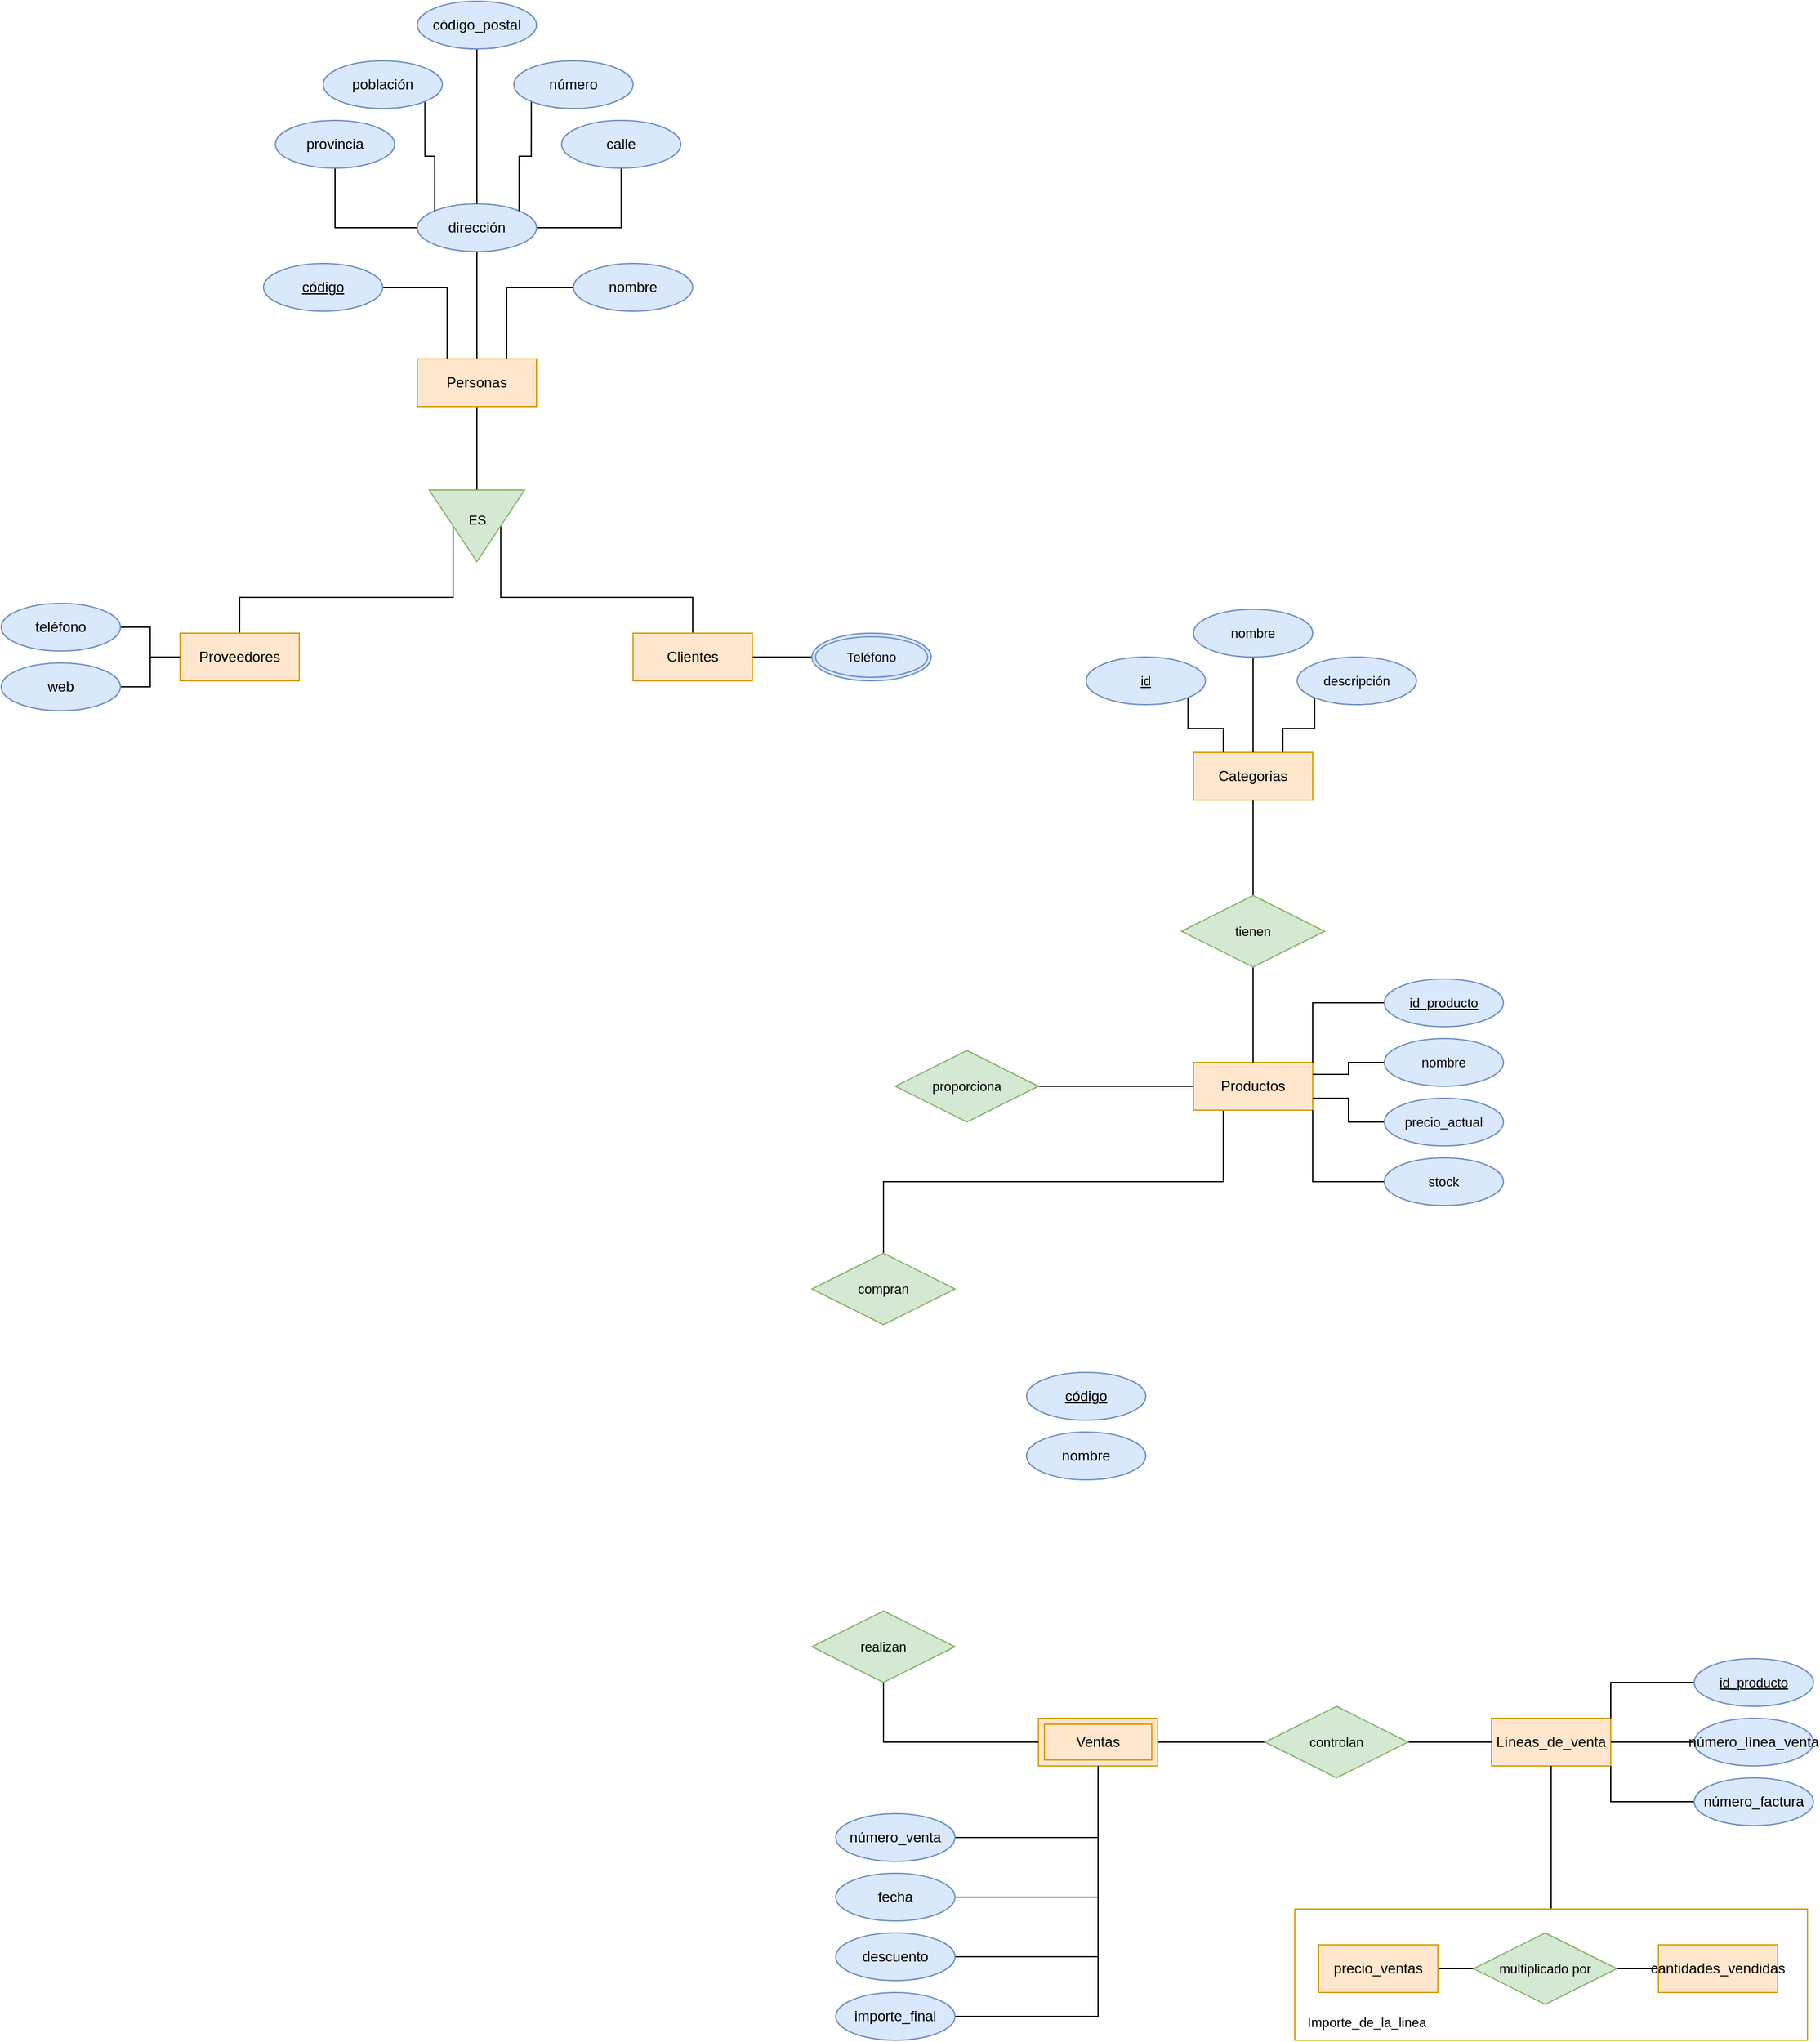 <mxfile version="22.1.5" type="github">
  <diagram name="Página-1" id="aUQhiJRNW4-tM3lH27NO">
    <mxGraphModel dx="3085" dy="2680" grid="1" gridSize="10" guides="1" tooltips="1" connect="1" arrows="1" fold="1" page="1" pageScale="1" pageWidth="827" pageHeight="1169" math="0" shadow="0">
      <root>
        <mxCell id="0" />
        <mxCell id="1" parent="0" />
        <mxCell id="cgoTvjRIrxcL02AYCNGv-175" style="edgeStyle=orthogonalEdgeStyle;shape=connector;rounded=0;orthogonalLoop=1;jettySize=auto;html=1;exitX=0.5;exitY=0;exitDx=0;exitDy=0;entryX=0.5;entryY=1;entryDx=0;entryDy=0;labelBackgroundColor=default;strokeColor=default;align=center;verticalAlign=middle;fontFamily=Helvetica;fontSize=11;fontColor=default;endArrow=none;endFill=0;" edge="1" parent="1" source="cgoTvjRIrxcL02AYCNGv-2" target="cgoTvjRIrxcL02AYCNGv-173">
          <mxGeometry relative="1" as="geometry" />
        </mxCell>
        <mxCell id="cgoTvjRIrxcL02AYCNGv-2" value="Proveedores" style="whiteSpace=wrap;html=1;align=center;fillColor=#ffe6cc;strokeColor=#d79b00;" vertex="1" parent="1">
          <mxGeometry x="-210" y="-170" width="100" height="40" as="geometry" />
        </mxCell>
        <mxCell id="cgoTvjRIrxcL02AYCNGv-104" style="edgeStyle=orthogonalEdgeStyle;shape=connector;rounded=0;orthogonalLoop=1;jettySize=auto;html=1;exitX=0.25;exitY=1;exitDx=0;exitDy=0;entryX=0.5;entryY=0;entryDx=0;entryDy=0;labelBackgroundColor=default;strokeColor=default;align=center;verticalAlign=middle;fontFamily=Helvetica;fontSize=11;fontColor=default;endArrow=none;endFill=0;" edge="1" parent="1" source="cgoTvjRIrxcL02AYCNGv-5" target="cgoTvjRIrxcL02AYCNGv-103">
          <mxGeometry relative="1" as="geometry" />
        </mxCell>
        <mxCell id="cgoTvjRIrxcL02AYCNGv-5" value="Productos" style="whiteSpace=wrap;html=1;align=center;fillColor=#ffe6cc;strokeColor=#d79b00;" vertex="1" parent="1">
          <mxGeometry x="640" y="190" width="100" height="40" as="geometry" />
        </mxCell>
        <mxCell id="cgoTvjRIrxcL02AYCNGv-124" style="edgeStyle=orthogonalEdgeStyle;shape=connector;rounded=0;orthogonalLoop=1;jettySize=auto;html=1;exitX=1;exitY=0.5;exitDx=0;exitDy=0;entryX=0;entryY=0.5;entryDx=0;entryDy=0;labelBackgroundColor=default;strokeColor=default;align=center;verticalAlign=middle;fontFamily=Helvetica;fontSize=11;fontColor=default;endArrow=none;endFill=0;" edge="1" parent="1" source="cgoTvjRIrxcL02AYCNGv-6" target="cgoTvjRIrxcL02AYCNGv-123">
          <mxGeometry relative="1" as="geometry" />
        </mxCell>
        <mxCell id="cgoTvjRIrxcL02AYCNGv-6" value="Ventas" style="shape=ext;margin=3;double=1;whiteSpace=wrap;html=1;align=center;fillColor=#ffe6cc;strokeColor=#d79b00;" vertex="1" parent="1">
          <mxGeometry x="510" y="740" width="100" height="40" as="geometry" />
        </mxCell>
        <mxCell id="cgoTvjRIrxcL02AYCNGv-171" style="edgeStyle=orthogonalEdgeStyle;shape=connector;rounded=0;orthogonalLoop=1;jettySize=auto;html=1;exitX=1;exitY=0.5;exitDx=0;exitDy=0;entryX=0.25;entryY=0;entryDx=0;entryDy=0;labelBackgroundColor=default;strokeColor=default;align=center;verticalAlign=middle;fontFamily=Helvetica;fontSize=11;fontColor=default;endArrow=none;endFill=0;" edge="1" parent="1" source="cgoTvjRIrxcL02AYCNGv-8" target="cgoTvjRIrxcL02AYCNGv-161">
          <mxGeometry relative="1" as="geometry" />
        </mxCell>
        <mxCell id="cgoTvjRIrxcL02AYCNGv-8" value="código" style="ellipse;whiteSpace=wrap;html=1;align=center;fillColor=#dae8fc;strokeColor=#6c8ebf;fontStyle=4" vertex="1" parent="1">
          <mxGeometry x="-140" y="-480" width="100" height="40" as="geometry" />
        </mxCell>
        <mxCell id="cgoTvjRIrxcL02AYCNGv-172" style="edgeStyle=orthogonalEdgeStyle;shape=connector;rounded=0;orthogonalLoop=1;jettySize=auto;html=1;exitX=0;exitY=0.5;exitDx=0;exitDy=0;entryX=0.75;entryY=0;entryDx=0;entryDy=0;labelBackgroundColor=default;strokeColor=default;align=center;verticalAlign=middle;fontFamily=Helvetica;fontSize=11;fontColor=default;endArrow=none;endFill=0;" edge="1" parent="1" source="cgoTvjRIrxcL02AYCNGv-9" target="cgoTvjRIrxcL02AYCNGv-161">
          <mxGeometry relative="1" as="geometry" />
        </mxCell>
        <mxCell id="cgoTvjRIrxcL02AYCNGv-9" value="nombre" style="ellipse;whiteSpace=wrap;html=1;align=center;fillColor=#dae8fc;strokeColor=#6c8ebf;" vertex="1" parent="1">
          <mxGeometry x="120" y="-480" width="100" height="40" as="geometry" />
        </mxCell>
        <mxCell id="cgoTvjRIrxcL02AYCNGv-179" style="edgeStyle=orthogonalEdgeStyle;shape=connector;rounded=0;orthogonalLoop=1;jettySize=auto;html=1;exitX=1;exitY=0.5;exitDx=0;exitDy=0;entryX=0;entryY=0.5;entryDx=0;entryDy=0;labelBackgroundColor=default;strokeColor=default;align=center;verticalAlign=middle;fontFamily=Helvetica;fontSize=11;fontColor=default;endArrow=none;endFill=0;" edge="1" parent="1" source="cgoTvjRIrxcL02AYCNGv-10" target="cgoTvjRIrxcL02AYCNGv-2">
          <mxGeometry relative="1" as="geometry" />
        </mxCell>
        <mxCell id="cgoTvjRIrxcL02AYCNGv-10" value="teléfono" style="ellipse;whiteSpace=wrap;html=1;align=center;fillColor=#dae8fc;strokeColor=#6c8ebf;" vertex="1" parent="1">
          <mxGeometry x="-360" y="-195" width="100" height="40" as="geometry" />
        </mxCell>
        <mxCell id="cgoTvjRIrxcL02AYCNGv-169" style="edgeStyle=orthogonalEdgeStyle;shape=connector;rounded=0;orthogonalLoop=1;jettySize=auto;html=1;exitX=1;exitY=0.5;exitDx=0;exitDy=0;entryX=0.5;entryY=1;entryDx=0;entryDy=0;labelBackgroundColor=default;strokeColor=default;align=center;verticalAlign=middle;fontFamily=Helvetica;fontSize=11;fontColor=default;endArrow=none;endFill=0;" edge="1" parent="1" source="cgoTvjRIrxcL02AYCNGv-11" target="cgoTvjRIrxcL02AYCNGv-20">
          <mxGeometry relative="1" as="geometry" />
        </mxCell>
        <mxCell id="cgoTvjRIrxcL02AYCNGv-170" style="edgeStyle=orthogonalEdgeStyle;shape=connector;rounded=0;orthogonalLoop=1;jettySize=auto;html=1;exitX=0.5;exitY=1;exitDx=0;exitDy=0;entryX=0.5;entryY=0;entryDx=0;entryDy=0;labelBackgroundColor=default;strokeColor=default;align=center;verticalAlign=middle;fontFamily=Helvetica;fontSize=11;fontColor=default;endArrow=none;endFill=0;" edge="1" parent="1" source="cgoTvjRIrxcL02AYCNGv-11" target="cgoTvjRIrxcL02AYCNGv-161">
          <mxGeometry relative="1" as="geometry" />
        </mxCell>
        <mxCell id="cgoTvjRIrxcL02AYCNGv-11" value="dirección" style="ellipse;whiteSpace=wrap;html=1;align=center;fillColor=#dae8fc;strokeColor=#6c8ebf;" vertex="1" parent="1">
          <mxGeometry x="-11" y="-530" width="100" height="40" as="geometry" />
        </mxCell>
        <mxCell id="cgoTvjRIrxcL02AYCNGv-180" style="edgeStyle=orthogonalEdgeStyle;shape=connector;rounded=0;orthogonalLoop=1;jettySize=auto;html=1;exitX=1;exitY=0.5;exitDx=0;exitDy=0;entryX=0;entryY=0.5;entryDx=0;entryDy=0;labelBackgroundColor=default;strokeColor=default;align=center;verticalAlign=middle;fontFamily=Helvetica;fontSize=11;fontColor=default;endArrow=none;endFill=0;" edge="1" parent="1" source="cgoTvjRIrxcL02AYCNGv-12" target="cgoTvjRIrxcL02AYCNGv-2">
          <mxGeometry relative="1" as="geometry" />
        </mxCell>
        <mxCell id="cgoTvjRIrxcL02AYCNGv-12" value="web" style="ellipse;whiteSpace=wrap;html=1;align=center;fillColor=#dae8fc;strokeColor=#6c8ebf;" vertex="1" parent="1">
          <mxGeometry x="-360" y="-145" width="100" height="40" as="geometry" />
        </mxCell>
        <mxCell id="cgoTvjRIrxcL02AYCNGv-20" value="calle" style="ellipse;whiteSpace=wrap;html=1;align=center;fillColor=#dae8fc;strokeColor=#6c8ebf;" vertex="1" parent="1">
          <mxGeometry x="110" y="-600" width="100" height="40" as="geometry" />
        </mxCell>
        <mxCell id="cgoTvjRIrxcL02AYCNGv-166" style="edgeStyle=orthogonalEdgeStyle;shape=connector;rounded=0;orthogonalLoop=1;jettySize=auto;html=1;exitX=0;exitY=1;exitDx=0;exitDy=0;entryX=1;entryY=0;entryDx=0;entryDy=0;labelBackgroundColor=default;strokeColor=default;align=center;verticalAlign=middle;fontFamily=Helvetica;fontSize=11;fontColor=default;endArrow=none;endFill=0;" edge="1" parent="1" source="cgoTvjRIrxcL02AYCNGv-21" target="cgoTvjRIrxcL02AYCNGv-11">
          <mxGeometry relative="1" as="geometry" />
        </mxCell>
        <mxCell id="cgoTvjRIrxcL02AYCNGv-21" value="número" style="ellipse;whiteSpace=wrap;html=1;align=center;fillColor=#dae8fc;strokeColor=#6c8ebf;" vertex="1" parent="1">
          <mxGeometry x="70" y="-650" width="100" height="40" as="geometry" />
        </mxCell>
        <mxCell id="cgoTvjRIrxcL02AYCNGv-164" style="edgeStyle=orthogonalEdgeStyle;shape=connector;rounded=0;orthogonalLoop=1;jettySize=auto;html=1;exitX=0.5;exitY=1;exitDx=0;exitDy=0;entryX=0.5;entryY=0;entryDx=0;entryDy=0;labelBackgroundColor=default;strokeColor=default;align=center;verticalAlign=middle;fontFamily=Helvetica;fontSize=11;fontColor=default;endArrow=none;endFill=0;" edge="1" parent="1" source="cgoTvjRIrxcL02AYCNGv-22" target="cgoTvjRIrxcL02AYCNGv-11">
          <mxGeometry relative="1" as="geometry" />
        </mxCell>
        <mxCell id="cgoTvjRIrxcL02AYCNGv-22" value="código_postal" style="ellipse;whiteSpace=wrap;html=1;align=center;fillColor=#dae8fc;strokeColor=#6c8ebf;" vertex="1" parent="1">
          <mxGeometry x="-11" y="-700" width="100" height="40" as="geometry" />
        </mxCell>
        <mxCell id="cgoTvjRIrxcL02AYCNGv-165" style="edgeStyle=orthogonalEdgeStyle;shape=connector;rounded=0;orthogonalLoop=1;jettySize=auto;html=1;exitX=1;exitY=1;exitDx=0;exitDy=0;entryX=0;entryY=0;entryDx=0;entryDy=0;labelBackgroundColor=default;strokeColor=default;align=center;verticalAlign=middle;fontFamily=Helvetica;fontSize=11;fontColor=default;endArrow=none;endFill=0;" edge="1" parent="1" source="cgoTvjRIrxcL02AYCNGv-23" target="cgoTvjRIrxcL02AYCNGv-11">
          <mxGeometry relative="1" as="geometry" />
        </mxCell>
        <mxCell id="cgoTvjRIrxcL02AYCNGv-23" value="población" style="ellipse;whiteSpace=wrap;html=1;align=center;fillColor=#dae8fc;strokeColor=#6c8ebf;" vertex="1" parent="1">
          <mxGeometry x="-90" y="-650" width="100" height="40" as="geometry" />
        </mxCell>
        <mxCell id="cgoTvjRIrxcL02AYCNGv-168" style="edgeStyle=orthogonalEdgeStyle;shape=connector;rounded=0;orthogonalLoop=1;jettySize=auto;html=1;exitX=0.5;exitY=1;exitDx=0;exitDy=0;entryX=0;entryY=0.5;entryDx=0;entryDy=0;labelBackgroundColor=default;strokeColor=default;align=center;verticalAlign=middle;fontFamily=Helvetica;fontSize=11;fontColor=default;endArrow=none;endFill=0;" edge="1" parent="1" source="cgoTvjRIrxcL02AYCNGv-24" target="cgoTvjRIrxcL02AYCNGv-11">
          <mxGeometry relative="1" as="geometry" />
        </mxCell>
        <mxCell id="cgoTvjRIrxcL02AYCNGv-24" value="provincia" style="ellipse;whiteSpace=wrap;html=1;align=center;fillColor=#dae8fc;strokeColor=#6c8ebf;" vertex="1" parent="1">
          <mxGeometry x="-130" y="-600" width="100" height="40" as="geometry" />
        </mxCell>
        <mxCell id="cgoTvjRIrxcL02AYCNGv-177" style="edgeStyle=orthogonalEdgeStyle;shape=connector;rounded=0;orthogonalLoop=1;jettySize=auto;html=1;exitX=0.5;exitY=0;exitDx=0;exitDy=0;entryX=0.5;entryY=0;entryDx=0;entryDy=0;labelBackgroundColor=default;strokeColor=default;align=center;verticalAlign=middle;fontFamily=Helvetica;fontSize=11;fontColor=default;endArrow=none;endFill=0;" edge="1" parent="1" source="cgoTvjRIrxcL02AYCNGv-49" target="cgoTvjRIrxcL02AYCNGv-173">
          <mxGeometry relative="1" as="geometry" />
        </mxCell>
        <mxCell id="cgoTvjRIrxcL02AYCNGv-181" style="edgeStyle=orthogonalEdgeStyle;shape=connector;rounded=0;orthogonalLoop=1;jettySize=auto;html=1;exitX=1;exitY=0.5;exitDx=0;exitDy=0;entryX=0;entryY=0.5;entryDx=0;entryDy=0;labelBackgroundColor=default;strokeColor=default;align=center;verticalAlign=middle;fontFamily=Helvetica;fontSize=11;fontColor=default;endArrow=none;endFill=0;" edge="1" parent="1" source="cgoTvjRIrxcL02AYCNGv-49" target="cgoTvjRIrxcL02AYCNGv-70">
          <mxGeometry relative="1" as="geometry" />
        </mxCell>
        <mxCell id="cgoTvjRIrxcL02AYCNGv-49" value="Clientes" style="whiteSpace=wrap;html=1;align=center;fillColor=#ffe6cc;strokeColor=#d79b00;" vertex="1" parent="1">
          <mxGeometry x="170" y="-170" width="100" height="40" as="geometry" />
        </mxCell>
        <mxCell id="cgoTvjRIrxcL02AYCNGv-51" value="código" style="ellipse;whiteSpace=wrap;html=1;align=center;fillColor=#dae8fc;strokeColor=#6c8ebf;fontStyle=4" vertex="1" parent="1">
          <mxGeometry x="500" y="450" width="100" height="40" as="geometry" />
        </mxCell>
        <mxCell id="cgoTvjRIrxcL02AYCNGv-53" value="nombre" style="ellipse;whiteSpace=wrap;html=1;align=center;fillColor=#dae8fc;strokeColor=#6c8ebf;" vertex="1" parent="1">
          <mxGeometry x="500" y="500" width="100" height="40" as="geometry" />
        </mxCell>
        <mxCell id="cgoTvjRIrxcL02AYCNGv-70" value="Teléfono" style="ellipse;shape=doubleEllipse;margin=3;whiteSpace=wrap;html=1;align=center;fontFamily=Helvetica;fontSize=11;fillColor=#dae8fc;strokeColor=#6c8ebf;" vertex="1" parent="1">
          <mxGeometry x="320" y="-170" width="100" height="40" as="geometry" />
        </mxCell>
        <mxCell id="cgoTvjRIrxcL02AYCNGv-85" style="edgeStyle=orthogonalEdgeStyle;shape=connector;rounded=0;orthogonalLoop=1;jettySize=auto;html=1;exitX=0.5;exitY=1;exitDx=0;exitDy=0;entryX=0.5;entryY=0;entryDx=0;entryDy=0;labelBackgroundColor=default;strokeColor=default;align=center;verticalAlign=middle;fontFamily=Helvetica;fontSize=11;fontColor=default;endArrow=none;endFill=0;" edge="1" parent="1" source="cgoTvjRIrxcL02AYCNGv-72" target="cgoTvjRIrxcL02AYCNGv-83">
          <mxGeometry relative="1" as="geometry" />
        </mxCell>
        <mxCell id="cgoTvjRIrxcL02AYCNGv-72" value="Categorias" style="whiteSpace=wrap;html=1;align=center;fillColor=#ffe6cc;strokeColor=#d79b00;" vertex="1" parent="1">
          <mxGeometry x="640" y="-70" width="100" height="40" as="geometry" />
        </mxCell>
        <mxCell id="cgoTvjRIrxcL02AYCNGv-79" style="edgeStyle=orthogonalEdgeStyle;shape=connector;rounded=0;orthogonalLoop=1;jettySize=auto;html=1;exitX=0;exitY=0.5;exitDx=0;exitDy=0;entryX=1;entryY=0;entryDx=0;entryDy=0;labelBackgroundColor=default;strokeColor=default;align=center;verticalAlign=middle;fontFamily=Helvetica;fontSize=11;fontColor=default;endArrow=none;endFill=0;" edge="1" parent="1" source="cgoTvjRIrxcL02AYCNGv-75" target="cgoTvjRIrxcL02AYCNGv-5">
          <mxGeometry relative="1" as="geometry" />
        </mxCell>
        <mxCell id="cgoTvjRIrxcL02AYCNGv-75" value="id_producto" style="ellipse;whiteSpace=wrap;html=1;align=center;fontFamily=Helvetica;fontSize=11;fillColor=#dae8fc;strokeColor=#6c8ebf;fontStyle=4" vertex="1" parent="1">
          <mxGeometry x="800" y="120" width="100" height="40" as="geometry" />
        </mxCell>
        <mxCell id="cgoTvjRIrxcL02AYCNGv-80" style="edgeStyle=orthogonalEdgeStyle;shape=connector;rounded=0;orthogonalLoop=1;jettySize=auto;html=1;exitX=0;exitY=0.5;exitDx=0;exitDy=0;entryX=1;entryY=0.25;entryDx=0;entryDy=0;labelBackgroundColor=default;strokeColor=default;align=center;verticalAlign=middle;fontFamily=Helvetica;fontSize=11;fontColor=default;endArrow=none;endFill=0;" edge="1" parent="1" source="cgoTvjRIrxcL02AYCNGv-76" target="cgoTvjRIrxcL02AYCNGv-5">
          <mxGeometry relative="1" as="geometry" />
        </mxCell>
        <mxCell id="cgoTvjRIrxcL02AYCNGv-76" value="nombre" style="ellipse;whiteSpace=wrap;html=1;align=center;fontFamily=Helvetica;fontSize=11;fillColor=#dae8fc;strokeColor=#6c8ebf;" vertex="1" parent="1">
          <mxGeometry x="800" y="170" width="100" height="40" as="geometry" />
        </mxCell>
        <mxCell id="cgoTvjRIrxcL02AYCNGv-82" style="edgeStyle=orthogonalEdgeStyle;shape=connector;rounded=0;orthogonalLoop=1;jettySize=auto;html=1;exitX=0;exitY=0.5;exitDx=0;exitDy=0;entryX=1;entryY=1;entryDx=0;entryDy=0;labelBackgroundColor=default;strokeColor=default;align=center;verticalAlign=middle;fontFamily=Helvetica;fontSize=11;fontColor=default;endArrow=none;endFill=0;" edge="1" parent="1" source="cgoTvjRIrxcL02AYCNGv-77" target="cgoTvjRIrxcL02AYCNGv-5">
          <mxGeometry relative="1" as="geometry" />
        </mxCell>
        <mxCell id="cgoTvjRIrxcL02AYCNGv-77" value="stock" style="ellipse;whiteSpace=wrap;html=1;align=center;fontFamily=Helvetica;fontSize=11;fillColor=#dae8fc;strokeColor=#6c8ebf;" vertex="1" parent="1">
          <mxGeometry x="800" y="270" width="100" height="40" as="geometry" />
        </mxCell>
        <mxCell id="cgoTvjRIrxcL02AYCNGv-81" style="edgeStyle=orthogonalEdgeStyle;shape=connector;rounded=0;orthogonalLoop=1;jettySize=auto;html=1;exitX=0;exitY=0.5;exitDx=0;exitDy=0;entryX=1;entryY=0.75;entryDx=0;entryDy=0;labelBackgroundColor=default;strokeColor=default;align=center;verticalAlign=middle;fontFamily=Helvetica;fontSize=11;fontColor=default;endArrow=none;endFill=0;" edge="1" parent="1" source="cgoTvjRIrxcL02AYCNGv-78" target="cgoTvjRIrxcL02AYCNGv-5">
          <mxGeometry relative="1" as="geometry" />
        </mxCell>
        <mxCell id="cgoTvjRIrxcL02AYCNGv-78" value="precio_actual" style="ellipse;whiteSpace=wrap;html=1;align=center;fontFamily=Helvetica;fontSize=11;fillColor=#dae8fc;strokeColor=#6c8ebf;" vertex="1" parent="1">
          <mxGeometry x="800" y="220" width="100" height="40" as="geometry" />
        </mxCell>
        <mxCell id="cgoTvjRIrxcL02AYCNGv-84" style="edgeStyle=orthogonalEdgeStyle;shape=connector;rounded=0;orthogonalLoop=1;jettySize=auto;html=1;exitX=0.5;exitY=1;exitDx=0;exitDy=0;entryX=0.5;entryY=0;entryDx=0;entryDy=0;labelBackgroundColor=default;strokeColor=default;align=center;verticalAlign=middle;fontFamily=Helvetica;fontSize=11;fontColor=default;endArrow=none;endFill=0;" edge="1" parent="1" source="cgoTvjRIrxcL02AYCNGv-83" target="cgoTvjRIrxcL02AYCNGv-5">
          <mxGeometry relative="1" as="geometry" />
        </mxCell>
        <mxCell id="cgoTvjRIrxcL02AYCNGv-83" value="tienen" style="shape=rhombus;perimeter=rhombusPerimeter;whiteSpace=wrap;html=1;align=center;fontFamily=Helvetica;fontSize=11;fillColor=#d5e8d4;strokeColor=#82b366;" vertex="1" parent="1">
          <mxGeometry x="630" y="50" width="120" height="60" as="geometry" />
        </mxCell>
        <mxCell id="cgoTvjRIrxcL02AYCNGv-88" style="edgeStyle=orthogonalEdgeStyle;shape=connector;rounded=0;orthogonalLoop=1;jettySize=auto;html=1;exitX=1;exitY=0.5;exitDx=0;exitDy=0;entryX=0;entryY=0.5;entryDx=0;entryDy=0;labelBackgroundColor=default;strokeColor=default;align=center;verticalAlign=middle;fontFamily=Helvetica;fontSize=11;fontColor=default;endArrow=none;endFill=0;" edge="1" parent="1" source="cgoTvjRIrxcL02AYCNGv-86" target="cgoTvjRIrxcL02AYCNGv-5">
          <mxGeometry relative="1" as="geometry" />
        </mxCell>
        <mxCell id="cgoTvjRIrxcL02AYCNGv-86" value="proporciona" style="shape=rhombus;perimeter=rhombusPerimeter;whiteSpace=wrap;html=1;align=center;fontFamily=Helvetica;fontSize=11;fillColor=#d5e8d4;strokeColor=#82b366;" vertex="1" parent="1">
          <mxGeometry x="390" y="180" width="120" height="60" as="geometry" />
        </mxCell>
        <mxCell id="cgoTvjRIrxcL02AYCNGv-102" style="edgeStyle=orthogonalEdgeStyle;shape=connector;rounded=0;orthogonalLoop=1;jettySize=auto;html=1;exitX=1;exitY=1;exitDx=0;exitDy=0;entryX=0.25;entryY=0;entryDx=0;entryDy=0;labelBackgroundColor=default;strokeColor=default;align=center;verticalAlign=middle;fontFamily=Helvetica;fontSize=11;fontColor=default;endArrow=none;endFill=0;" edge="1" parent="1" source="cgoTvjRIrxcL02AYCNGv-90" target="cgoTvjRIrxcL02AYCNGv-72">
          <mxGeometry relative="1" as="geometry" />
        </mxCell>
        <mxCell id="cgoTvjRIrxcL02AYCNGv-90" value="id" style="ellipse;whiteSpace=wrap;html=1;align=center;fontFamily=Helvetica;fontSize=11;fillColor=#dae8fc;strokeColor=#6c8ebf;fontStyle=4" vertex="1" parent="1">
          <mxGeometry x="550" y="-150" width="100" height="40" as="geometry" />
        </mxCell>
        <mxCell id="cgoTvjRIrxcL02AYCNGv-99" style="edgeStyle=orthogonalEdgeStyle;shape=connector;rounded=0;orthogonalLoop=1;jettySize=auto;html=1;exitX=0.5;exitY=1;exitDx=0;exitDy=0;entryX=0.5;entryY=0;entryDx=0;entryDy=0;labelBackgroundColor=default;strokeColor=default;align=center;verticalAlign=middle;fontFamily=Helvetica;fontSize=11;fontColor=default;endArrow=none;endFill=0;" edge="1" parent="1" source="cgoTvjRIrxcL02AYCNGv-91" target="cgoTvjRIrxcL02AYCNGv-72">
          <mxGeometry relative="1" as="geometry" />
        </mxCell>
        <mxCell id="cgoTvjRIrxcL02AYCNGv-91" value="nombre" style="ellipse;whiteSpace=wrap;html=1;align=center;fontFamily=Helvetica;fontSize=11;fillColor=#dae8fc;strokeColor=#6c8ebf;" vertex="1" parent="1">
          <mxGeometry x="640" y="-190" width="100" height="40" as="geometry" />
        </mxCell>
        <mxCell id="cgoTvjRIrxcL02AYCNGv-101" style="edgeStyle=orthogonalEdgeStyle;shape=connector;rounded=0;orthogonalLoop=1;jettySize=auto;html=1;exitX=0;exitY=1;exitDx=0;exitDy=0;entryX=0.75;entryY=0;entryDx=0;entryDy=0;labelBackgroundColor=default;strokeColor=default;align=center;verticalAlign=middle;fontFamily=Helvetica;fontSize=11;fontColor=default;endArrow=none;endFill=0;" edge="1" parent="1" source="cgoTvjRIrxcL02AYCNGv-92" target="cgoTvjRIrxcL02AYCNGv-72">
          <mxGeometry relative="1" as="geometry" />
        </mxCell>
        <mxCell id="cgoTvjRIrxcL02AYCNGv-92" value="descripción" style="ellipse;whiteSpace=wrap;html=1;align=center;fontFamily=Helvetica;fontSize=11;fillColor=#dae8fc;strokeColor=#6c8ebf;" vertex="1" parent="1">
          <mxGeometry x="727" y="-150" width="100" height="40" as="geometry" />
        </mxCell>
        <mxCell id="cgoTvjRIrxcL02AYCNGv-118" style="edgeStyle=orthogonalEdgeStyle;shape=connector;rounded=0;orthogonalLoop=1;jettySize=auto;html=1;exitX=0.5;exitY=1;exitDx=0;exitDy=0;entryX=0;entryY=0.5;entryDx=0;entryDy=0;labelBackgroundColor=default;strokeColor=default;align=center;verticalAlign=middle;fontFamily=Helvetica;fontSize=11;fontColor=default;endArrow=none;endFill=0;" edge="1" parent="1" source="cgoTvjRIrxcL02AYCNGv-112" target="cgoTvjRIrxcL02AYCNGv-6">
          <mxGeometry relative="1" as="geometry" />
        </mxCell>
        <mxCell id="cgoTvjRIrxcL02AYCNGv-112" value="realizan" style="shape=rhombus;perimeter=rhombusPerimeter;whiteSpace=wrap;html=1;align=center;fontFamily=Helvetica;fontSize=11;fillColor=#d5e8d4;strokeColor=#82b366;" vertex="1" parent="1">
          <mxGeometry x="320" y="650" width="120" height="60" as="geometry" />
        </mxCell>
        <mxCell id="cgoTvjRIrxcL02AYCNGv-103" value="compran" style="shape=rhombus;perimeter=rhombusPerimeter;whiteSpace=wrap;html=1;align=center;fontFamily=Helvetica;fontSize=11;fillColor=#d5e8d4;strokeColor=#82b366;" vertex="1" parent="1">
          <mxGeometry x="320" y="350" width="120" height="60" as="geometry" />
        </mxCell>
        <mxCell id="cgoTvjRIrxcL02AYCNGv-119" value="Líneas_de_venta" style="whiteSpace=wrap;html=1;align=center;fillColor=#ffe6cc;strokeColor=#d79b00;" vertex="1" parent="1">
          <mxGeometry x="890" y="740" width="100" height="40" as="geometry" />
        </mxCell>
        <mxCell id="cgoTvjRIrxcL02AYCNGv-125" style="edgeStyle=orthogonalEdgeStyle;shape=connector;rounded=0;orthogonalLoop=1;jettySize=auto;html=1;exitX=1;exitY=0.5;exitDx=0;exitDy=0;entryX=0;entryY=0.5;entryDx=0;entryDy=0;labelBackgroundColor=default;strokeColor=default;align=center;verticalAlign=middle;fontFamily=Helvetica;fontSize=11;fontColor=default;endArrow=none;endFill=0;" edge="1" parent="1" source="cgoTvjRIrxcL02AYCNGv-123" target="cgoTvjRIrxcL02AYCNGv-119">
          <mxGeometry relative="1" as="geometry" />
        </mxCell>
        <mxCell id="cgoTvjRIrxcL02AYCNGv-123" value="controlan" style="shape=rhombus;perimeter=rhombusPerimeter;whiteSpace=wrap;html=1;align=center;fontFamily=Helvetica;fontSize=11;fillColor=#d5e8d4;strokeColor=#82b366;" vertex="1" parent="1">
          <mxGeometry x="700" y="730" width="120" height="60" as="geometry" />
        </mxCell>
        <mxCell id="cgoTvjRIrxcL02AYCNGv-141" style="edgeStyle=orthogonalEdgeStyle;shape=connector;rounded=0;orthogonalLoop=1;jettySize=auto;html=1;exitX=1;exitY=0.5;exitDx=0;exitDy=0;entryX=0.5;entryY=1;entryDx=0;entryDy=0;labelBackgroundColor=default;strokeColor=default;align=center;verticalAlign=middle;fontFamily=Helvetica;fontSize=11;fontColor=default;endArrow=none;endFill=0;" edge="1" parent="1" source="cgoTvjRIrxcL02AYCNGv-127" target="cgoTvjRIrxcL02AYCNGv-6">
          <mxGeometry relative="1" as="geometry" />
        </mxCell>
        <mxCell id="cgoTvjRIrxcL02AYCNGv-127" value="fecha" style="ellipse;whiteSpace=wrap;html=1;align=center;fillColor=#dae8fc;strokeColor=#6c8ebf;" vertex="1" parent="1">
          <mxGeometry x="340" y="870" width="100" height="40" as="geometry" />
        </mxCell>
        <mxCell id="cgoTvjRIrxcL02AYCNGv-140" style="edgeStyle=orthogonalEdgeStyle;shape=connector;rounded=0;orthogonalLoop=1;jettySize=auto;html=1;exitX=1;exitY=0.5;exitDx=0;exitDy=0;entryX=0.5;entryY=1;entryDx=0;entryDy=0;labelBackgroundColor=default;strokeColor=default;align=center;verticalAlign=middle;fontFamily=Helvetica;fontSize=11;fontColor=default;endArrow=none;endFill=0;" edge="1" parent="1" source="cgoTvjRIrxcL02AYCNGv-128" target="cgoTvjRIrxcL02AYCNGv-6">
          <mxGeometry relative="1" as="geometry" />
        </mxCell>
        <mxCell id="cgoTvjRIrxcL02AYCNGv-128" value="importe_final" style="ellipse;whiteSpace=wrap;html=1;align=center;fillColor=#dae8fc;strokeColor=#6c8ebf;" vertex="1" parent="1">
          <mxGeometry x="340" y="970" width="100" height="40" as="geometry" />
        </mxCell>
        <mxCell id="cgoTvjRIrxcL02AYCNGv-137" style="edgeStyle=orthogonalEdgeStyle;shape=connector;rounded=0;orthogonalLoop=1;jettySize=auto;html=1;exitX=1;exitY=0.5;exitDx=0;exitDy=0;entryX=0.5;entryY=1;entryDx=0;entryDy=0;labelBackgroundColor=default;strokeColor=default;align=center;verticalAlign=middle;fontFamily=Helvetica;fontSize=11;fontColor=default;endArrow=none;endFill=0;" edge="1" parent="1" source="cgoTvjRIrxcL02AYCNGv-129" target="cgoTvjRIrxcL02AYCNGv-6">
          <mxGeometry relative="1" as="geometry" />
        </mxCell>
        <mxCell id="cgoTvjRIrxcL02AYCNGv-129" value="número_venta" style="ellipse;whiteSpace=wrap;html=1;align=center;fillColor=#dae8fc;strokeColor=#6c8ebf;" vertex="1" parent="1">
          <mxGeometry x="340" y="820" width="100" height="40" as="geometry" />
        </mxCell>
        <mxCell id="cgoTvjRIrxcL02AYCNGv-139" style="edgeStyle=orthogonalEdgeStyle;shape=connector;rounded=0;orthogonalLoop=1;jettySize=auto;html=1;exitX=1;exitY=0.5;exitDx=0;exitDy=0;entryX=0.5;entryY=1;entryDx=0;entryDy=0;labelBackgroundColor=default;strokeColor=default;align=center;verticalAlign=middle;fontFamily=Helvetica;fontSize=11;fontColor=default;endArrow=none;endFill=0;" edge="1" parent="1" source="cgoTvjRIrxcL02AYCNGv-130" target="cgoTvjRIrxcL02AYCNGv-6">
          <mxGeometry relative="1" as="geometry" />
        </mxCell>
        <mxCell id="cgoTvjRIrxcL02AYCNGv-130" value="descuento" style="ellipse;whiteSpace=wrap;html=1;align=center;fillColor=#dae8fc;strokeColor=#6c8ebf;" vertex="1" parent="1">
          <mxGeometry x="340" y="920" width="100" height="40" as="geometry" />
        </mxCell>
        <mxCell id="cgoTvjRIrxcL02AYCNGv-158" style="edgeStyle=orthogonalEdgeStyle;shape=connector;rounded=0;orthogonalLoop=1;jettySize=auto;html=1;exitX=0;exitY=0.5;exitDx=0;exitDy=0;entryX=1;entryY=0.5;entryDx=0;entryDy=0;labelBackgroundColor=default;strokeColor=default;align=center;verticalAlign=middle;fontFamily=Helvetica;fontSize=11;fontColor=default;endArrow=none;endFill=0;" edge="1" parent="1" source="cgoTvjRIrxcL02AYCNGv-144" target="cgoTvjRIrxcL02AYCNGv-119">
          <mxGeometry relative="1" as="geometry" />
        </mxCell>
        <mxCell id="cgoTvjRIrxcL02AYCNGv-144" value="número_línea_venta" style="ellipse;whiteSpace=wrap;html=1;align=center;fillColor=#dae8fc;strokeColor=#6c8ebf;" vertex="1" parent="1">
          <mxGeometry x="1060" y="740" width="100" height="40" as="geometry" />
        </mxCell>
        <mxCell id="cgoTvjRIrxcL02AYCNGv-160" style="edgeStyle=orthogonalEdgeStyle;shape=connector;rounded=0;orthogonalLoop=1;jettySize=auto;html=1;exitX=0;exitY=0.5;exitDx=0;exitDy=0;entryX=1;entryY=1;entryDx=0;entryDy=0;labelBackgroundColor=default;strokeColor=default;align=center;verticalAlign=middle;fontFamily=Helvetica;fontSize=11;fontColor=default;endArrow=none;endFill=0;" edge="1" parent="1" source="cgoTvjRIrxcL02AYCNGv-145" target="cgoTvjRIrxcL02AYCNGv-119">
          <mxGeometry relative="1" as="geometry" />
        </mxCell>
        <mxCell id="cgoTvjRIrxcL02AYCNGv-145" value="número_factura" style="ellipse;whiteSpace=wrap;html=1;align=center;fillColor=#dae8fc;strokeColor=#6c8ebf;" vertex="1" parent="1">
          <mxGeometry x="1060" y="790" width="100" height="40" as="geometry" />
        </mxCell>
        <mxCell id="cgoTvjRIrxcL02AYCNGv-152" style="edgeStyle=orthogonalEdgeStyle;shape=connector;rounded=0;orthogonalLoop=1;jettySize=auto;html=1;exitX=1;exitY=0.5;exitDx=0;exitDy=0;entryX=0;entryY=0.5;entryDx=0;entryDy=0;labelBackgroundColor=default;strokeColor=default;align=center;verticalAlign=middle;fontFamily=Helvetica;fontSize=11;fontColor=default;endArrow=none;endFill=0;" edge="1" parent="1" source="cgoTvjRIrxcL02AYCNGv-149" target="cgoTvjRIrxcL02AYCNGv-151">
          <mxGeometry relative="1" as="geometry" />
        </mxCell>
        <mxCell id="cgoTvjRIrxcL02AYCNGv-149" value="precio_ventas" style="whiteSpace=wrap;html=1;align=center;fillColor=#ffe6cc;strokeColor=#d79b00;" vertex="1" parent="1">
          <mxGeometry x="745" y="930" width="100" height="40" as="geometry" />
        </mxCell>
        <mxCell id="cgoTvjRIrxcL02AYCNGv-153" style="edgeStyle=orthogonalEdgeStyle;shape=connector;rounded=0;orthogonalLoop=1;jettySize=auto;html=1;exitX=0;exitY=0.5;exitDx=0;exitDy=0;entryX=1;entryY=0.5;entryDx=0;entryDy=0;labelBackgroundColor=default;strokeColor=default;align=center;verticalAlign=middle;fontFamily=Helvetica;fontSize=11;fontColor=default;endArrow=none;endFill=0;" edge="1" parent="1" source="cgoTvjRIrxcL02AYCNGv-150" target="cgoTvjRIrxcL02AYCNGv-151">
          <mxGeometry relative="1" as="geometry" />
        </mxCell>
        <mxCell id="cgoTvjRIrxcL02AYCNGv-150" value="cantidades_vendidas" style="whiteSpace=wrap;html=1;align=center;fillColor=#ffe6cc;strokeColor=#d79b00;" vertex="1" parent="1">
          <mxGeometry x="1030" y="930" width="100" height="40" as="geometry" />
        </mxCell>
        <mxCell id="cgoTvjRIrxcL02AYCNGv-151" value="multiplicado por" style="shape=rhombus;perimeter=rhombusPerimeter;whiteSpace=wrap;html=1;align=center;fontFamily=Helvetica;fontSize=11;fillColor=#d5e8d4;strokeColor=#82b366;" vertex="1" parent="1">
          <mxGeometry x="875" y="920" width="120" height="60" as="geometry" />
        </mxCell>
        <mxCell id="cgoTvjRIrxcL02AYCNGv-155" style="edgeStyle=orthogonalEdgeStyle;shape=connector;rounded=0;orthogonalLoop=1;jettySize=auto;html=1;exitX=0.5;exitY=0;exitDx=0;exitDy=0;entryX=0.5;entryY=1;entryDx=0;entryDy=0;labelBackgroundColor=default;strokeColor=default;align=center;verticalAlign=middle;fontFamily=Helvetica;fontSize=11;fontColor=default;endArrow=none;endFill=0;" edge="1" parent="1" source="cgoTvjRIrxcL02AYCNGv-154" target="cgoTvjRIrxcL02AYCNGv-119">
          <mxGeometry relative="1" as="geometry" />
        </mxCell>
        <mxCell id="cgoTvjRIrxcL02AYCNGv-154" value="" style="rounded=0;whiteSpace=wrap;html=1;fontFamily=Helvetica;fontSize=11;fillColor=none;strokeColor=#d79b00;" vertex="1" parent="1">
          <mxGeometry x="725" y="900" width="430" height="110" as="geometry" />
        </mxCell>
        <mxCell id="cgoTvjRIrxcL02AYCNGv-156" value="Importe_de_la_linea" style="text;html=1;align=center;verticalAlign=middle;resizable=0;points=[];autosize=1;strokeColor=none;fillColor=none;fontSize=11;fontFamily=Helvetica;fontColor=default;" vertex="1" parent="1">
          <mxGeometry x="725" y="980" width="120" height="30" as="geometry" />
        </mxCell>
        <mxCell id="cgoTvjRIrxcL02AYCNGv-159" style="edgeStyle=orthogonalEdgeStyle;shape=connector;rounded=0;orthogonalLoop=1;jettySize=auto;html=1;exitX=0;exitY=0.5;exitDx=0;exitDy=0;entryX=1;entryY=0;entryDx=0;entryDy=0;labelBackgroundColor=default;strokeColor=default;align=center;verticalAlign=middle;fontFamily=Helvetica;fontSize=11;fontColor=default;endArrow=none;endFill=0;" edge="1" parent="1" source="cgoTvjRIrxcL02AYCNGv-157" target="cgoTvjRIrxcL02AYCNGv-119">
          <mxGeometry relative="1" as="geometry" />
        </mxCell>
        <mxCell id="cgoTvjRIrxcL02AYCNGv-157" value="id_producto" style="ellipse;whiteSpace=wrap;html=1;align=center;fontFamily=Helvetica;fontSize=11;fillColor=#dae8fc;strokeColor=#6c8ebf;fontStyle=4" vertex="1" parent="1">
          <mxGeometry x="1060" y="690" width="100" height="40" as="geometry" />
        </mxCell>
        <mxCell id="cgoTvjRIrxcL02AYCNGv-178" style="edgeStyle=orthogonalEdgeStyle;shape=connector;rounded=0;orthogonalLoop=1;jettySize=auto;html=1;exitX=0.5;exitY=1;exitDx=0;exitDy=0;entryX=0;entryY=0.5;entryDx=0;entryDy=0;labelBackgroundColor=default;strokeColor=default;align=center;verticalAlign=middle;fontFamily=Helvetica;fontSize=11;fontColor=default;endArrow=none;endFill=0;" edge="1" parent="1" source="cgoTvjRIrxcL02AYCNGv-161" target="cgoTvjRIrxcL02AYCNGv-173">
          <mxGeometry relative="1" as="geometry" />
        </mxCell>
        <mxCell id="cgoTvjRIrxcL02AYCNGv-161" value="Personas" style="whiteSpace=wrap;html=1;align=center;fillColor=#ffe6cc;strokeColor=#d79b00;" vertex="1" parent="1">
          <mxGeometry x="-11" y="-400" width="100" height="40" as="geometry" />
        </mxCell>
        <mxCell id="cgoTvjRIrxcL02AYCNGv-173" value="" style="triangle;whiteSpace=wrap;html=1;fontFamily=Helvetica;fontSize=11;rotation=90;fillColor=#d5e8d4;strokeColor=#82b366;" vertex="1" parent="1">
          <mxGeometry x="9" y="-300" width="60" height="80" as="geometry" />
        </mxCell>
        <mxCell id="cgoTvjRIrxcL02AYCNGv-174" value="ES" style="text;html=1;align=center;verticalAlign=middle;resizable=0;points=[];autosize=1;strokeColor=none;fillColor=none;fontSize=11;fontFamily=Helvetica;fontColor=default;" vertex="1" parent="1">
          <mxGeometry x="19" y="-280" width="40" height="30" as="geometry" />
        </mxCell>
      </root>
    </mxGraphModel>
  </diagram>
</mxfile>

